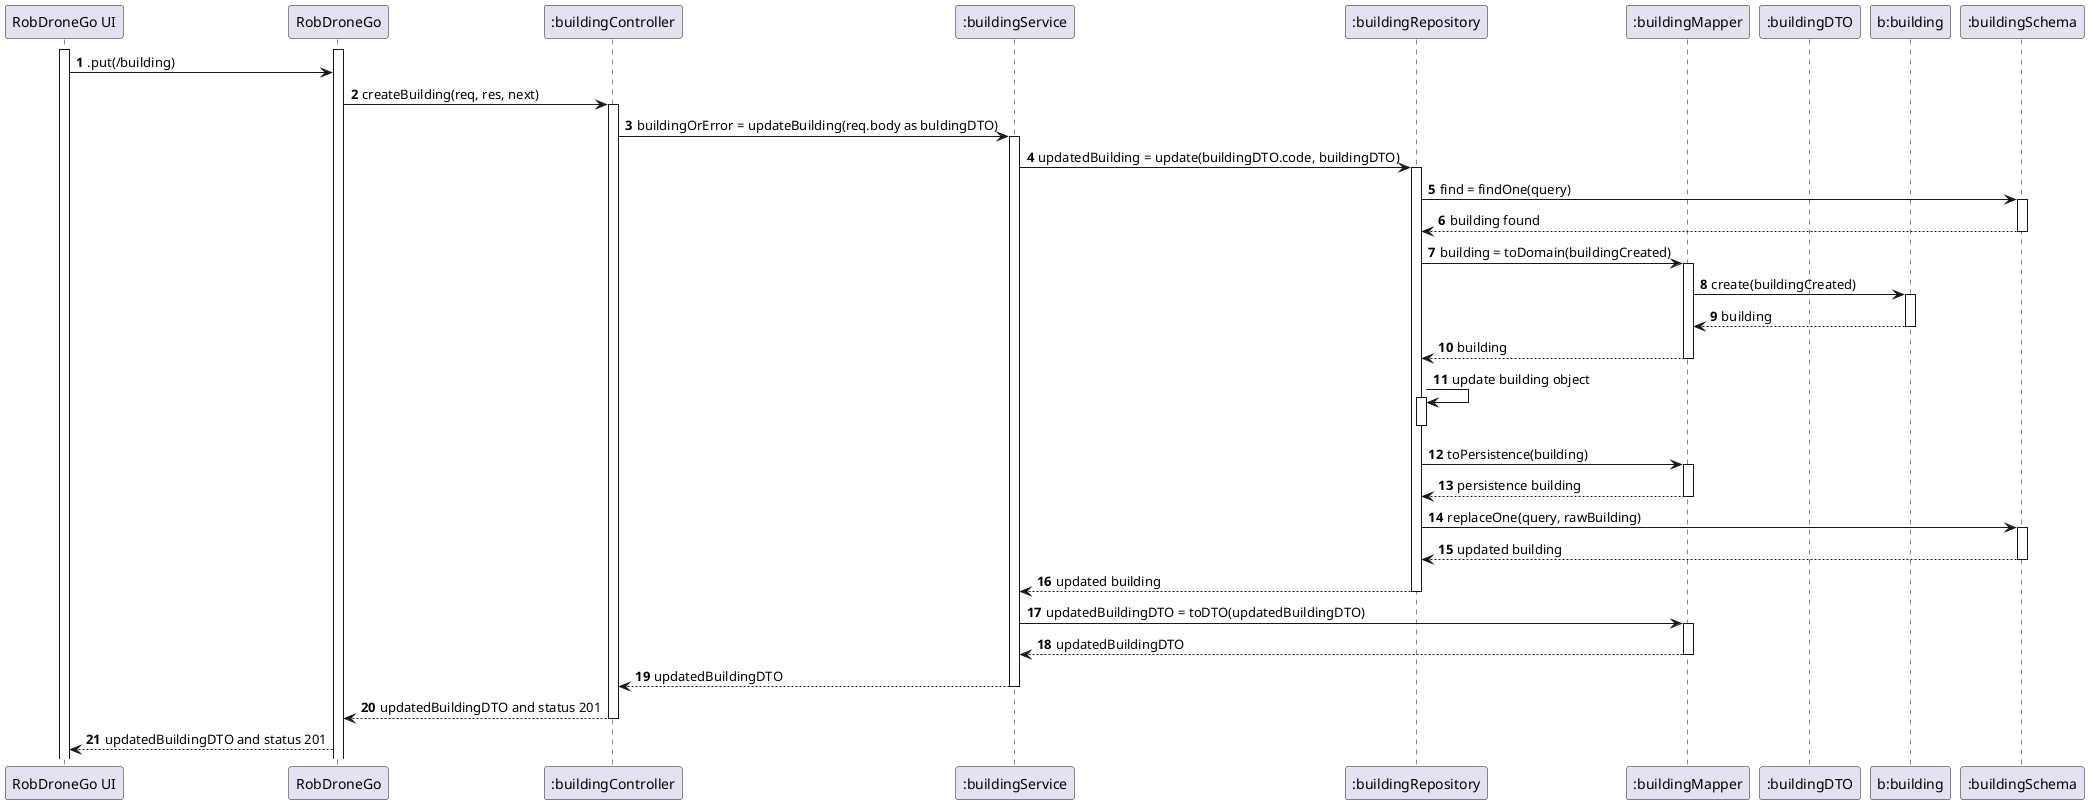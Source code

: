 @startuml

autonumber
participant "RobDroneGo UI" as UI
participant "RobDroneGo" as API
participant ":buildingController" as BC
participant ":buildingService" as BS
participant ":buildingRepository" as BR
participant ":buildingMapper" as BM
participant ":buildingDTO" as DTO
participant "b:building" as B
participant ":buildingSchema" as BSchema


activate UI
activate API
UI -> API : .put(/building)
API -> BC : createBuilding(req, res, next)
activate BC
BC -> BS : buildingOrError = updateBuilding(req.body as buldingDTO)
activate BS
BS -> BR : updatedBuilding = update(buildingDTO.code, buildingDTO)
activate BR
BR -> BSchema : find = findOne(query)
activate BSchema
BSchema --> BR : building found
deactivate BSchema
BR -> BM : building = toDomain(buildingCreated)
activate BM
BM -> B : create(buildingCreated)
activate B
B --> BM : building
deactivate B
BM --> BR : building
deactivate BM
BR -> BR : update building object
activate BR
deactivate BR
BR -> BM : toPersistence(building)
activate BM
BM --> BR : persistence building
deactivate BM
BR -> BSchema : replaceOne(query, rawBuilding)
activate BSchema
BSchema --> BR : updated building
deactivate BSchema
BR --> BS : updated building
deactivate BR
BS -> BM : updatedBuildingDTO = toDTO(updatedBuildingDTO)
activate BM
BM --> BS : updatedBuildingDTO
deactivate BM
BS --> BC : updatedBuildingDTO
deactivate BS
BC --> API : updatedBuildingDTO and status 201
deactivate BC
API --> UI : updatedBuildingDTO and status 201


@enduml